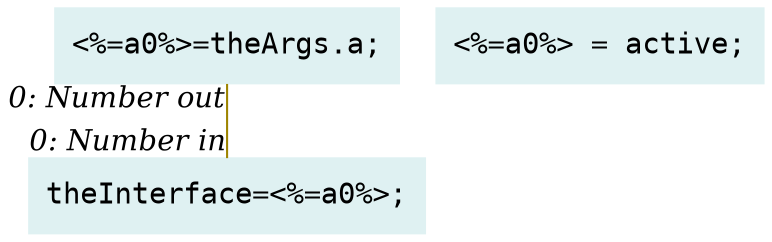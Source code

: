 digraph g{node_540 [shape="box", style="filled", color="#dff1f2", fontname="Courier", label="<%=a0%>=theArgs.a;
" ]
node_542 [shape="box", style="filled", color="#dff1f2", fontname="Courier", label="theInterface=<%=a0%>;
" ]
node_546 [shape="box", style="filled", color="#dff1f2", fontname="Courier", label="<%=a0%> = active;
" ]
node_540 -> node_542 [dir=none, arrowHead=none, fontname="Times-Italic", arrowsize=1, color="#9d8400", label="",  headlabel="0: Number in", taillabel="0: Number out" ]
}